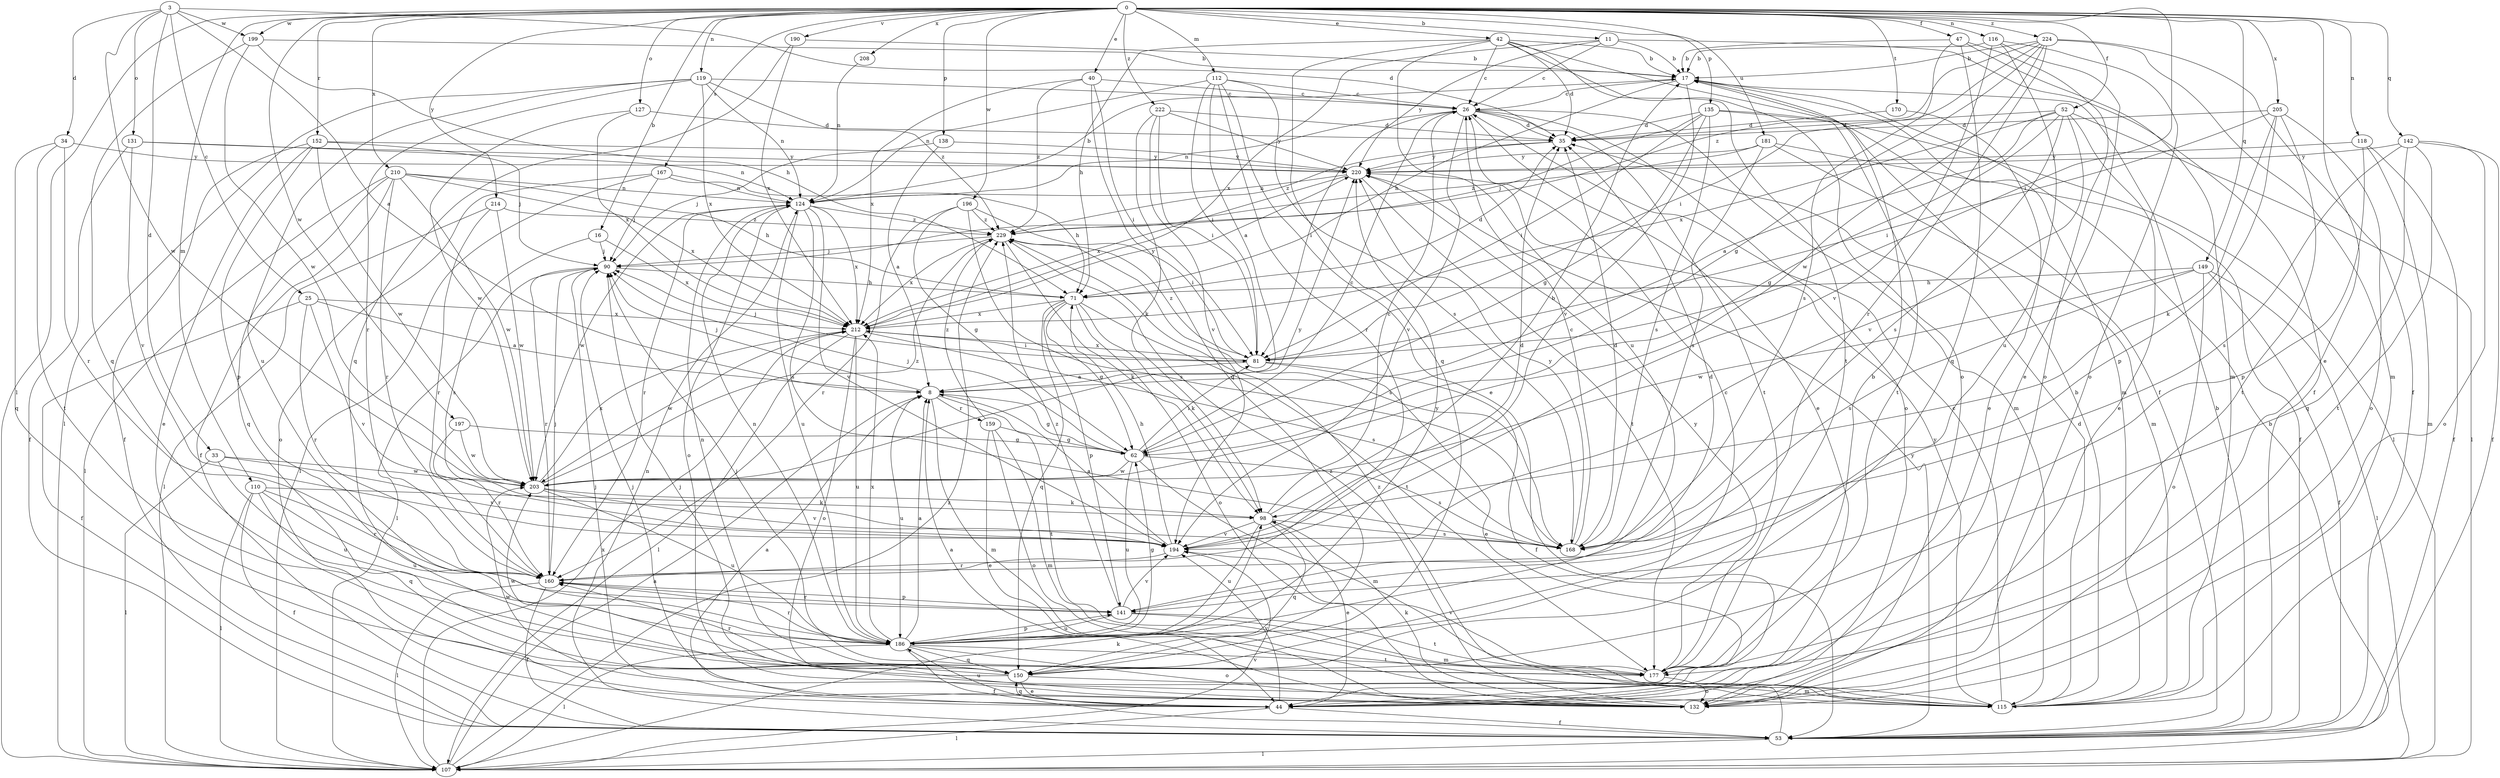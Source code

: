 strict digraph  {
0;
3;
8;
11;
16;
17;
25;
26;
33;
34;
35;
40;
42;
44;
47;
52;
53;
62;
71;
81;
90;
98;
107;
110;
112;
115;
116;
118;
119;
124;
127;
131;
132;
135;
138;
141;
142;
149;
150;
152;
159;
160;
167;
168;
170;
177;
181;
186;
190;
194;
196;
197;
199;
203;
205;
208;
210;
212;
214;
220;
222;
224;
229;
0 -> 11  [label=b];
0 -> 16  [label=b];
0 -> 40  [label=e];
0 -> 42  [label=e];
0 -> 44  [label=e];
0 -> 47  [label=f];
0 -> 52  [label=f];
0 -> 81  [label=i];
0 -> 107  [label=l];
0 -> 110  [label=m];
0 -> 112  [label=m];
0 -> 116  [label=n];
0 -> 118  [label=n];
0 -> 119  [label=n];
0 -> 127  [label=o];
0 -> 135  [label=p];
0 -> 138  [label=p];
0 -> 142  [label=q];
0 -> 149  [label=q];
0 -> 152  [label=r];
0 -> 167  [label=s];
0 -> 170  [label=t];
0 -> 181  [label=u];
0 -> 190  [label=v];
0 -> 196  [label=w];
0 -> 197  [label=w];
0 -> 199  [label=w];
0 -> 205  [label=x];
0 -> 208  [label=x];
0 -> 210  [label=x];
0 -> 214  [label=y];
0 -> 222  [label=z];
0 -> 224  [label=z];
3 -> 8  [label=a];
3 -> 25  [label=c];
3 -> 33  [label=d];
3 -> 34  [label=d];
3 -> 35  [label=d];
3 -> 131  [label=o];
3 -> 199  [label=w];
3 -> 203  [label=w];
8 -> 62  [label=g];
8 -> 90  [label=j];
8 -> 115  [label=m];
8 -> 159  [label=r];
8 -> 177  [label=t];
8 -> 186  [label=u];
11 -> 17  [label=b];
11 -> 26  [label=c];
11 -> 53  [label=f];
11 -> 212  [label=x];
11 -> 220  [label=y];
16 -> 90  [label=j];
16 -> 168  [label=s];
16 -> 212  [label=x];
17 -> 26  [label=c];
17 -> 71  [label=h];
17 -> 115  [label=m];
17 -> 194  [label=v];
25 -> 8  [label=a];
25 -> 53  [label=f];
25 -> 160  [label=r];
25 -> 194  [label=v];
25 -> 212  [label=x];
26 -> 35  [label=d];
26 -> 44  [label=e];
26 -> 81  [label=i];
26 -> 115  [label=m];
26 -> 124  [label=n];
26 -> 132  [label=o];
26 -> 177  [label=t];
26 -> 194  [label=v];
33 -> 107  [label=l];
33 -> 186  [label=u];
33 -> 194  [label=v];
33 -> 203  [label=w];
34 -> 150  [label=q];
34 -> 160  [label=r];
34 -> 177  [label=t];
34 -> 220  [label=y];
35 -> 220  [label=y];
35 -> 229  [label=z];
40 -> 26  [label=c];
40 -> 81  [label=i];
40 -> 150  [label=q];
40 -> 212  [label=x];
40 -> 229  [label=z];
42 -> 17  [label=b];
42 -> 26  [label=c];
42 -> 35  [label=d];
42 -> 53  [label=f];
42 -> 71  [label=h];
42 -> 132  [label=o];
42 -> 150  [label=q];
42 -> 177  [label=t];
42 -> 186  [label=u];
44 -> 8  [label=a];
44 -> 53  [label=f];
44 -> 90  [label=j];
44 -> 107  [label=l];
44 -> 150  [label=q];
44 -> 186  [label=u];
44 -> 194  [label=v];
47 -> 17  [label=b];
47 -> 115  [label=m];
47 -> 132  [label=o];
47 -> 150  [label=q];
47 -> 168  [label=s];
52 -> 8  [label=a];
52 -> 35  [label=d];
52 -> 44  [label=e];
52 -> 62  [label=g];
52 -> 107  [label=l];
52 -> 168  [label=s];
52 -> 194  [label=v];
52 -> 212  [label=x];
53 -> 17  [label=b];
53 -> 107  [label=l];
53 -> 124  [label=n];
53 -> 220  [label=y];
53 -> 229  [label=z];
62 -> 26  [label=c];
62 -> 81  [label=i];
62 -> 90  [label=j];
62 -> 115  [label=m];
62 -> 168  [label=s];
62 -> 186  [label=u];
62 -> 203  [label=w];
71 -> 35  [label=d];
71 -> 62  [label=g];
71 -> 98  [label=k];
71 -> 132  [label=o];
71 -> 141  [label=p];
71 -> 150  [label=q];
71 -> 177  [label=t];
71 -> 212  [label=x];
81 -> 8  [label=a];
81 -> 44  [label=e];
81 -> 53  [label=f];
81 -> 90  [label=j];
81 -> 212  [label=x];
81 -> 229  [label=z];
90 -> 71  [label=h];
90 -> 107  [label=l];
90 -> 160  [label=r];
98 -> 17  [label=b];
98 -> 26  [label=c];
98 -> 44  [label=e];
98 -> 150  [label=q];
98 -> 168  [label=s];
98 -> 186  [label=u];
98 -> 194  [label=v];
107 -> 8  [label=a];
107 -> 17  [label=b];
107 -> 98  [label=k];
107 -> 194  [label=v];
107 -> 212  [label=x];
107 -> 229  [label=z];
110 -> 53  [label=f];
110 -> 98  [label=k];
110 -> 107  [label=l];
110 -> 150  [label=q];
110 -> 160  [label=r];
110 -> 186  [label=u];
112 -> 8  [label=a];
112 -> 26  [label=c];
112 -> 44  [label=e];
112 -> 81  [label=i];
112 -> 124  [label=n];
112 -> 160  [label=r];
112 -> 168  [label=s];
115 -> 17  [label=b];
115 -> 26  [label=c];
115 -> 35  [label=d];
115 -> 90  [label=j];
115 -> 203  [label=w];
115 -> 220  [label=y];
116 -> 17  [label=b];
116 -> 44  [label=e];
116 -> 132  [label=o];
116 -> 186  [label=u];
116 -> 194  [label=v];
118 -> 53  [label=f];
118 -> 115  [label=m];
118 -> 141  [label=p];
118 -> 220  [label=y];
119 -> 26  [label=c];
119 -> 107  [label=l];
119 -> 124  [label=n];
119 -> 160  [label=r];
119 -> 186  [label=u];
119 -> 212  [label=x];
119 -> 229  [label=z];
124 -> 17  [label=b];
124 -> 132  [label=o];
124 -> 160  [label=r];
124 -> 168  [label=s];
124 -> 186  [label=u];
124 -> 194  [label=v];
124 -> 203  [label=w];
124 -> 212  [label=x];
124 -> 229  [label=z];
127 -> 35  [label=d];
127 -> 203  [label=w];
127 -> 212  [label=x];
131 -> 53  [label=f];
131 -> 124  [label=n];
131 -> 194  [label=v];
131 -> 220  [label=y];
132 -> 8  [label=a];
132 -> 90  [label=j];
132 -> 98  [label=k];
132 -> 229  [label=z];
135 -> 35  [label=d];
135 -> 62  [label=g];
135 -> 81  [label=i];
135 -> 90  [label=j];
135 -> 107  [label=l];
135 -> 168  [label=s];
135 -> 177  [label=t];
138 -> 8  [label=a];
138 -> 90  [label=j];
138 -> 220  [label=y];
141 -> 35  [label=d];
141 -> 115  [label=m];
141 -> 160  [label=r];
141 -> 177  [label=t];
141 -> 186  [label=u];
141 -> 194  [label=v];
141 -> 229  [label=z];
142 -> 53  [label=f];
142 -> 132  [label=o];
142 -> 150  [label=q];
142 -> 168  [label=s];
142 -> 177  [label=t];
142 -> 220  [label=y];
149 -> 53  [label=f];
149 -> 71  [label=h];
149 -> 107  [label=l];
149 -> 132  [label=o];
149 -> 168  [label=s];
149 -> 203  [label=w];
150 -> 26  [label=c];
150 -> 44  [label=e];
150 -> 115  [label=m];
150 -> 124  [label=n];
150 -> 203  [label=w];
152 -> 44  [label=e];
152 -> 53  [label=f];
152 -> 90  [label=j];
152 -> 141  [label=p];
152 -> 203  [label=w];
152 -> 220  [label=y];
159 -> 44  [label=e];
159 -> 62  [label=g];
159 -> 115  [label=m];
159 -> 132  [label=o];
159 -> 229  [label=z];
160 -> 53  [label=f];
160 -> 90  [label=j];
160 -> 107  [label=l];
160 -> 141  [label=p];
167 -> 71  [label=h];
167 -> 90  [label=j];
167 -> 107  [label=l];
167 -> 124  [label=n];
167 -> 132  [label=o];
168 -> 26  [label=c];
168 -> 35  [label=d];
168 -> 220  [label=y];
170 -> 35  [label=d];
170 -> 44  [label=e];
177 -> 17  [label=b];
177 -> 90  [label=j];
177 -> 132  [label=o];
177 -> 160  [label=r];
177 -> 194  [label=v];
177 -> 220  [label=y];
181 -> 53  [label=f];
181 -> 115  [label=m];
181 -> 168  [label=s];
181 -> 220  [label=y];
181 -> 229  [label=z];
186 -> 8  [label=a];
186 -> 53  [label=f];
186 -> 62  [label=g];
186 -> 107  [label=l];
186 -> 124  [label=n];
186 -> 132  [label=o];
186 -> 141  [label=p];
186 -> 150  [label=q];
186 -> 160  [label=r];
186 -> 177  [label=t];
186 -> 212  [label=x];
186 -> 220  [label=y];
190 -> 17  [label=b];
190 -> 150  [label=q];
190 -> 212  [label=x];
194 -> 8  [label=a];
194 -> 35  [label=d];
194 -> 71  [label=h];
194 -> 160  [label=r];
196 -> 62  [label=g];
196 -> 81  [label=i];
196 -> 160  [label=r];
196 -> 168  [label=s];
196 -> 229  [label=z];
197 -> 62  [label=g];
197 -> 160  [label=r];
197 -> 203  [label=w];
199 -> 17  [label=b];
199 -> 71  [label=h];
199 -> 150  [label=q];
199 -> 203  [label=w];
203 -> 98  [label=k];
203 -> 186  [label=u];
203 -> 194  [label=v];
203 -> 212  [label=x];
203 -> 220  [label=y];
203 -> 229  [label=z];
205 -> 35  [label=d];
205 -> 81  [label=i];
205 -> 98  [label=k];
205 -> 132  [label=o];
205 -> 141  [label=p];
205 -> 177  [label=t];
208 -> 124  [label=n];
210 -> 53  [label=f];
210 -> 71  [label=h];
210 -> 107  [label=l];
210 -> 124  [label=n];
210 -> 150  [label=q];
210 -> 160  [label=r];
210 -> 203  [label=w];
210 -> 212  [label=x];
212 -> 81  [label=i];
212 -> 107  [label=l];
212 -> 132  [label=o];
212 -> 168  [label=s];
212 -> 186  [label=u];
212 -> 203  [label=w];
212 -> 220  [label=y];
214 -> 107  [label=l];
214 -> 160  [label=r];
214 -> 203  [label=w];
214 -> 229  [label=z];
220 -> 124  [label=n];
220 -> 177  [label=t];
220 -> 212  [label=x];
222 -> 35  [label=d];
222 -> 81  [label=i];
222 -> 98  [label=k];
222 -> 194  [label=v];
222 -> 220  [label=y];
224 -> 17  [label=b];
224 -> 53  [label=f];
224 -> 62  [label=g];
224 -> 81  [label=i];
224 -> 115  [label=m];
224 -> 160  [label=r];
224 -> 203  [label=w];
224 -> 229  [label=z];
229 -> 90  [label=j];
229 -> 98  [label=k];
229 -> 168  [label=s];
229 -> 212  [label=x];
}
